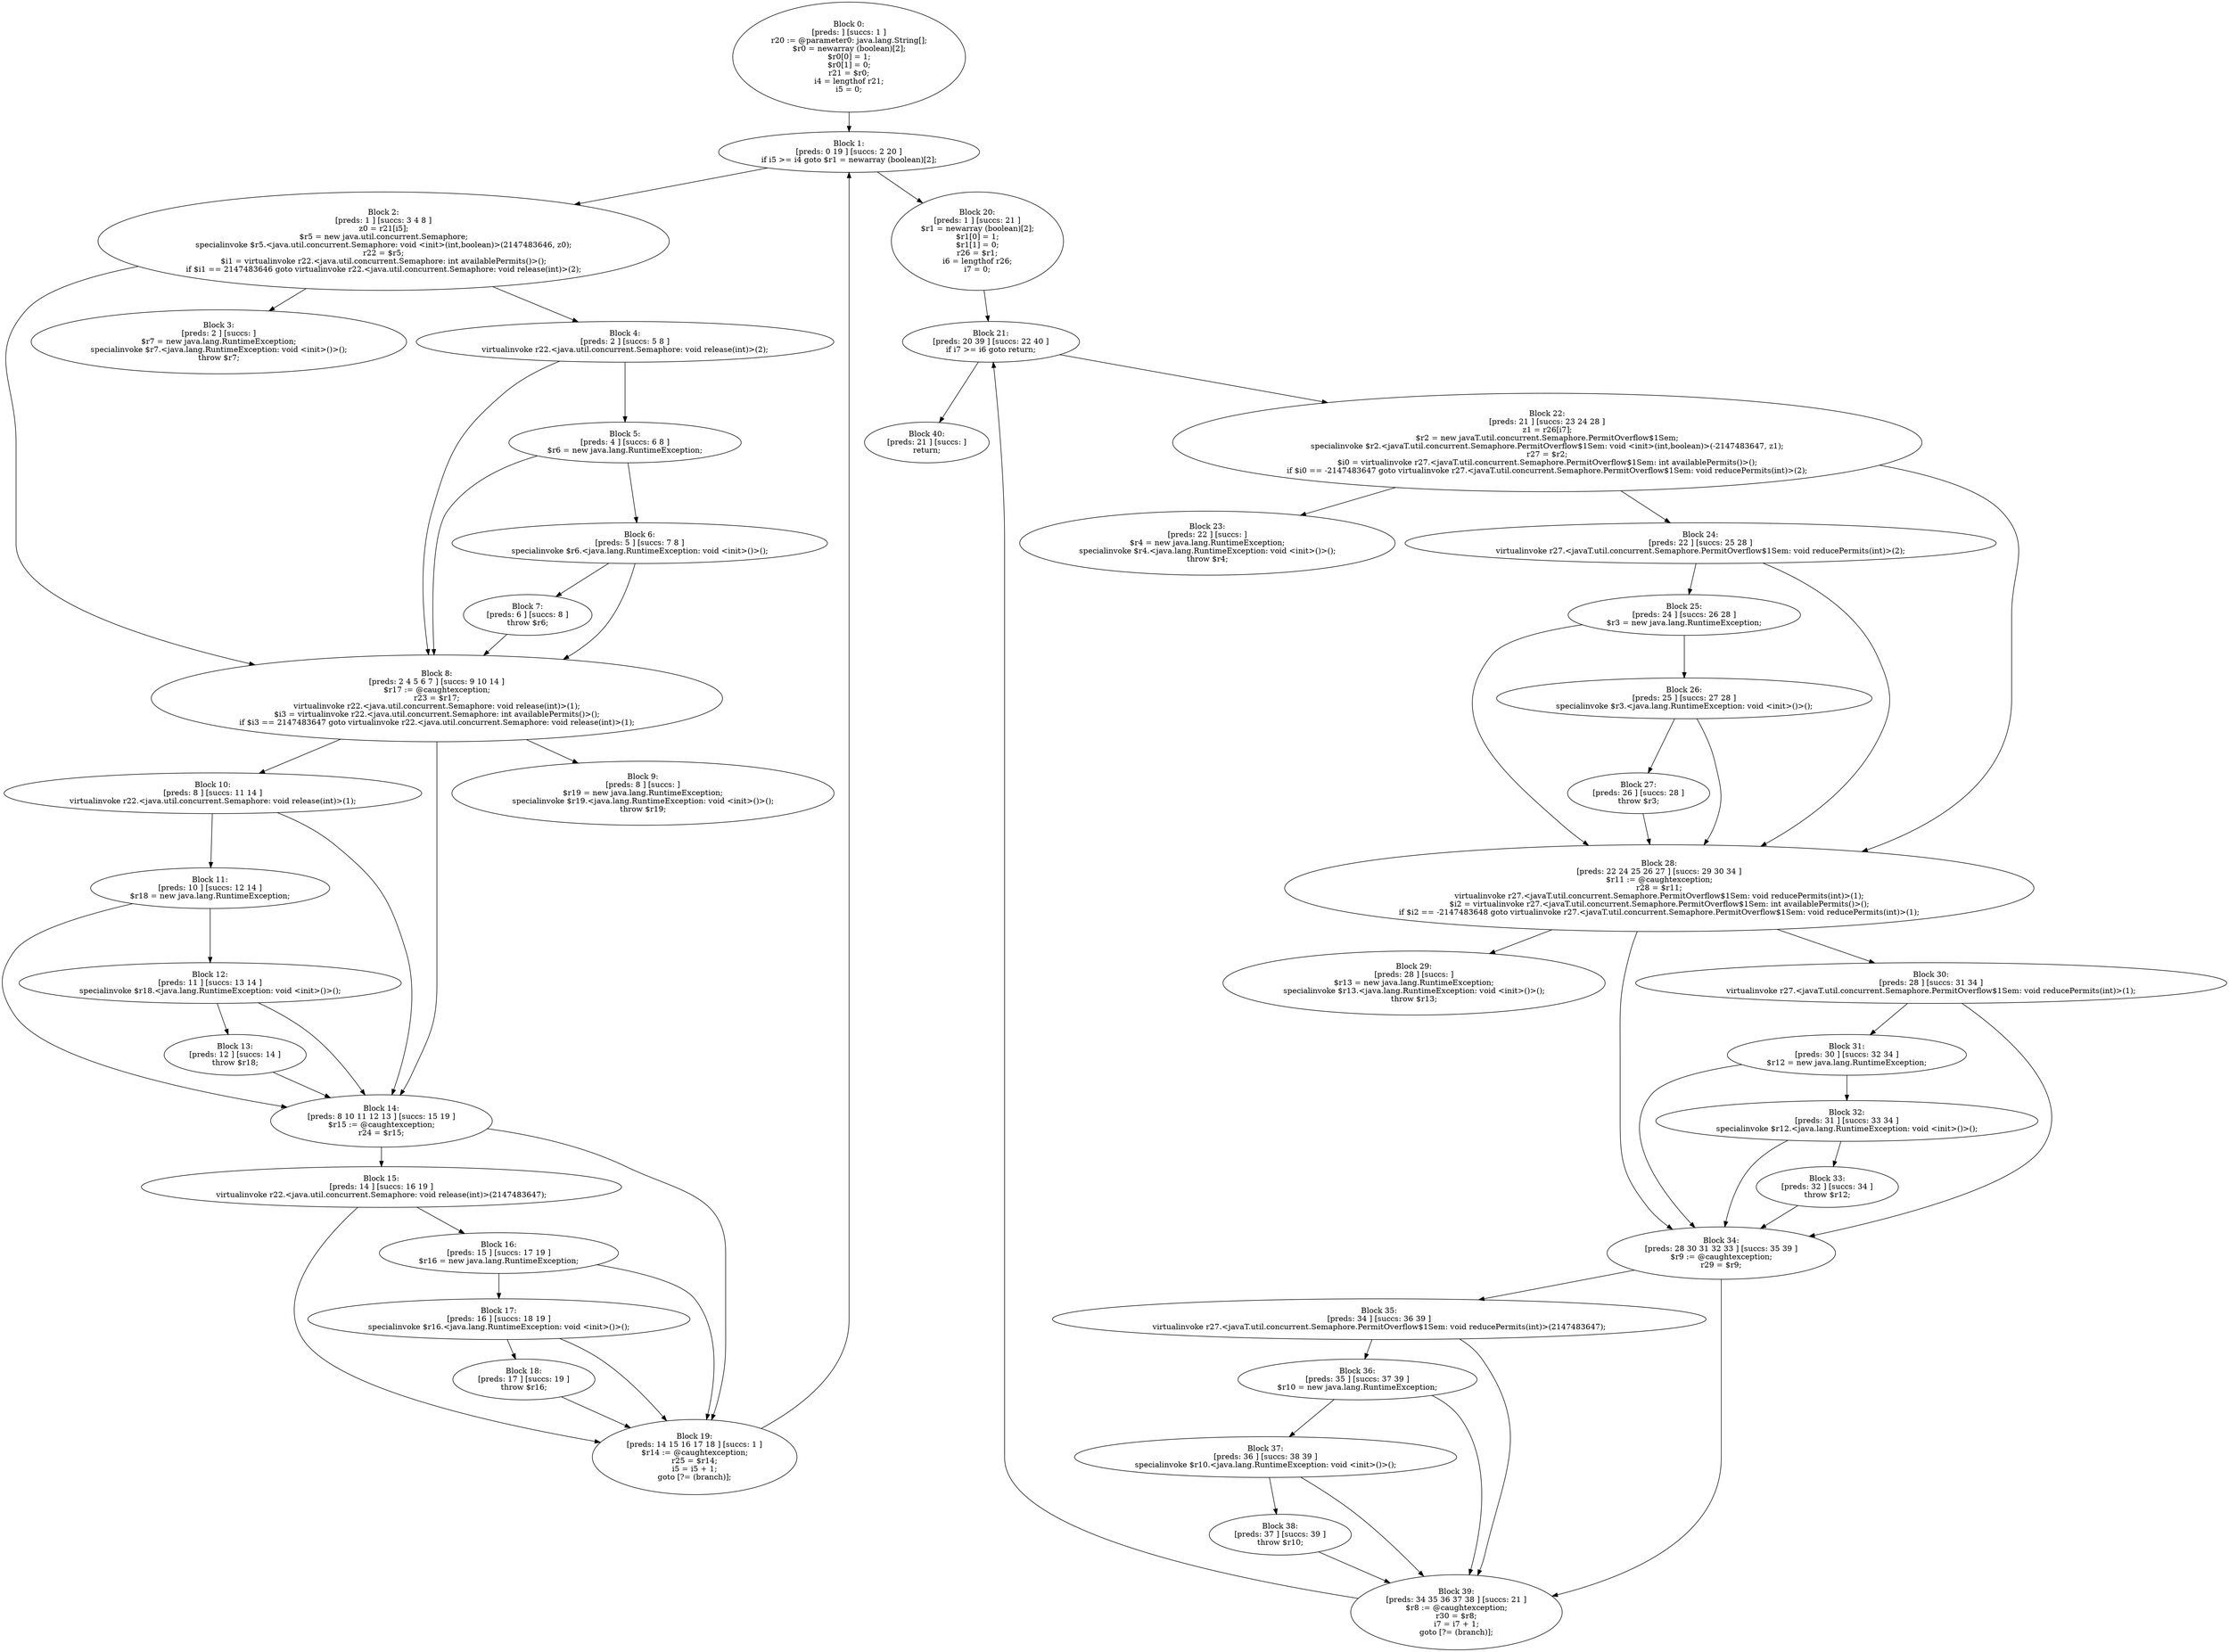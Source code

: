 digraph "unitGraph" {
    "Block 0:
[preds: ] [succs: 1 ]
r20 := @parameter0: java.lang.String[];
$r0 = newarray (boolean)[2];
$r0[0] = 1;
$r0[1] = 0;
r21 = $r0;
i4 = lengthof r21;
i5 = 0;
"
    "Block 1:
[preds: 0 19 ] [succs: 2 20 ]
if i5 >= i4 goto $r1 = newarray (boolean)[2];
"
    "Block 2:
[preds: 1 ] [succs: 3 4 8 ]
z0 = r21[i5];
$r5 = new java.util.concurrent.Semaphore;
specialinvoke $r5.<java.util.concurrent.Semaphore: void <init>(int,boolean)>(2147483646, z0);
r22 = $r5;
$i1 = virtualinvoke r22.<java.util.concurrent.Semaphore: int availablePermits()>();
if $i1 == 2147483646 goto virtualinvoke r22.<java.util.concurrent.Semaphore: void release(int)>(2);
"
    "Block 3:
[preds: 2 ] [succs: ]
$r7 = new java.lang.RuntimeException;
specialinvoke $r7.<java.lang.RuntimeException: void <init>()>();
throw $r7;
"
    "Block 4:
[preds: 2 ] [succs: 5 8 ]
virtualinvoke r22.<java.util.concurrent.Semaphore: void release(int)>(2);
"
    "Block 5:
[preds: 4 ] [succs: 6 8 ]
$r6 = new java.lang.RuntimeException;
"
    "Block 6:
[preds: 5 ] [succs: 7 8 ]
specialinvoke $r6.<java.lang.RuntimeException: void <init>()>();
"
    "Block 7:
[preds: 6 ] [succs: 8 ]
throw $r6;
"
    "Block 8:
[preds: 2 4 5 6 7 ] [succs: 9 10 14 ]
$r17 := @caughtexception;
r23 = $r17;
virtualinvoke r22.<java.util.concurrent.Semaphore: void release(int)>(1);
$i3 = virtualinvoke r22.<java.util.concurrent.Semaphore: int availablePermits()>();
if $i3 == 2147483647 goto virtualinvoke r22.<java.util.concurrent.Semaphore: void release(int)>(1);
"
    "Block 9:
[preds: 8 ] [succs: ]
$r19 = new java.lang.RuntimeException;
specialinvoke $r19.<java.lang.RuntimeException: void <init>()>();
throw $r19;
"
    "Block 10:
[preds: 8 ] [succs: 11 14 ]
virtualinvoke r22.<java.util.concurrent.Semaphore: void release(int)>(1);
"
    "Block 11:
[preds: 10 ] [succs: 12 14 ]
$r18 = new java.lang.RuntimeException;
"
    "Block 12:
[preds: 11 ] [succs: 13 14 ]
specialinvoke $r18.<java.lang.RuntimeException: void <init>()>();
"
    "Block 13:
[preds: 12 ] [succs: 14 ]
throw $r18;
"
    "Block 14:
[preds: 8 10 11 12 13 ] [succs: 15 19 ]
$r15 := @caughtexception;
r24 = $r15;
"
    "Block 15:
[preds: 14 ] [succs: 16 19 ]
virtualinvoke r22.<java.util.concurrent.Semaphore: void release(int)>(2147483647);
"
    "Block 16:
[preds: 15 ] [succs: 17 19 ]
$r16 = new java.lang.RuntimeException;
"
    "Block 17:
[preds: 16 ] [succs: 18 19 ]
specialinvoke $r16.<java.lang.RuntimeException: void <init>()>();
"
    "Block 18:
[preds: 17 ] [succs: 19 ]
throw $r16;
"
    "Block 19:
[preds: 14 15 16 17 18 ] [succs: 1 ]
$r14 := @caughtexception;
r25 = $r14;
i5 = i5 + 1;
goto [?= (branch)];
"
    "Block 20:
[preds: 1 ] [succs: 21 ]
$r1 = newarray (boolean)[2];
$r1[0] = 1;
$r1[1] = 0;
r26 = $r1;
i6 = lengthof r26;
i7 = 0;
"
    "Block 21:
[preds: 20 39 ] [succs: 22 40 ]
if i7 >= i6 goto return;
"
    "Block 22:
[preds: 21 ] [succs: 23 24 28 ]
z1 = r26[i7];
$r2 = new javaT.util.concurrent.Semaphore.PermitOverflow$1Sem;
specialinvoke $r2.<javaT.util.concurrent.Semaphore.PermitOverflow$1Sem: void <init>(int,boolean)>(-2147483647, z1);
r27 = $r2;
$i0 = virtualinvoke r27.<javaT.util.concurrent.Semaphore.PermitOverflow$1Sem: int availablePermits()>();
if $i0 == -2147483647 goto virtualinvoke r27.<javaT.util.concurrent.Semaphore.PermitOverflow$1Sem: void reducePermits(int)>(2);
"
    "Block 23:
[preds: 22 ] [succs: ]
$r4 = new java.lang.RuntimeException;
specialinvoke $r4.<java.lang.RuntimeException: void <init>()>();
throw $r4;
"
    "Block 24:
[preds: 22 ] [succs: 25 28 ]
virtualinvoke r27.<javaT.util.concurrent.Semaphore.PermitOverflow$1Sem: void reducePermits(int)>(2);
"
    "Block 25:
[preds: 24 ] [succs: 26 28 ]
$r3 = new java.lang.RuntimeException;
"
    "Block 26:
[preds: 25 ] [succs: 27 28 ]
specialinvoke $r3.<java.lang.RuntimeException: void <init>()>();
"
    "Block 27:
[preds: 26 ] [succs: 28 ]
throw $r3;
"
    "Block 28:
[preds: 22 24 25 26 27 ] [succs: 29 30 34 ]
$r11 := @caughtexception;
r28 = $r11;
virtualinvoke r27.<javaT.util.concurrent.Semaphore.PermitOverflow$1Sem: void reducePermits(int)>(1);
$i2 = virtualinvoke r27.<javaT.util.concurrent.Semaphore.PermitOverflow$1Sem: int availablePermits()>();
if $i2 == -2147483648 goto virtualinvoke r27.<javaT.util.concurrent.Semaphore.PermitOverflow$1Sem: void reducePermits(int)>(1);
"
    "Block 29:
[preds: 28 ] [succs: ]
$r13 = new java.lang.RuntimeException;
specialinvoke $r13.<java.lang.RuntimeException: void <init>()>();
throw $r13;
"
    "Block 30:
[preds: 28 ] [succs: 31 34 ]
virtualinvoke r27.<javaT.util.concurrent.Semaphore.PermitOverflow$1Sem: void reducePermits(int)>(1);
"
    "Block 31:
[preds: 30 ] [succs: 32 34 ]
$r12 = new java.lang.RuntimeException;
"
    "Block 32:
[preds: 31 ] [succs: 33 34 ]
specialinvoke $r12.<java.lang.RuntimeException: void <init>()>();
"
    "Block 33:
[preds: 32 ] [succs: 34 ]
throw $r12;
"
    "Block 34:
[preds: 28 30 31 32 33 ] [succs: 35 39 ]
$r9 := @caughtexception;
r29 = $r9;
"
    "Block 35:
[preds: 34 ] [succs: 36 39 ]
virtualinvoke r27.<javaT.util.concurrent.Semaphore.PermitOverflow$1Sem: void reducePermits(int)>(2147483647);
"
    "Block 36:
[preds: 35 ] [succs: 37 39 ]
$r10 = new java.lang.RuntimeException;
"
    "Block 37:
[preds: 36 ] [succs: 38 39 ]
specialinvoke $r10.<java.lang.RuntimeException: void <init>()>();
"
    "Block 38:
[preds: 37 ] [succs: 39 ]
throw $r10;
"
    "Block 39:
[preds: 34 35 36 37 38 ] [succs: 21 ]
$r8 := @caughtexception;
r30 = $r8;
i7 = i7 + 1;
goto [?= (branch)];
"
    "Block 40:
[preds: 21 ] [succs: ]
return;
"
    "Block 0:
[preds: ] [succs: 1 ]
r20 := @parameter0: java.lang.String[];
$r0 = newarray (boolean)[2];
$r0[0] = 1;
$r0[1] = 0;
r21 = $r0;
i4 = lengthof r21;
i5 = 0;
"->"Block 1:
[preds: 0 19 ] [succs: 2 20 ]
if i5 >= i4 goto $r1 = newarray (boolean)[2];
";
    "Block 1:
[preds: 0 19 ] [succs: 2 20 ]
if i5 >= i4 goto $r1 = newarray (boolean)[2];
"->"Block 2:
[preds: 1 ] [succs: 3 4 8 ]
z0 = r21[i5];
$r5 = new java.util.concurrent.Semaphore;
specialinvoke $r5.<java.util.concurrent.Semaphore: void <init>(int,boolean)>(2147483646, z0);
r22 = $r5;
$i1 = virtualinvoke r22.<java.util.concurrent.Semaphore: int availablePermits()>();
if $i1 == 2147483646 goto virtualinvoke r22.<java.util.concurrent.Semaphore: void release(int)>(2);
";
    "Block 1:
[preds: 0 19 ] [succs: 2 20 ]
if i5 >= i4 goto $r1 = newarray (boolean)[2];
"->"Block 20:
[preds: 1 ] [succs: 21 ]
$r1 = newarray (boolean)[2];
$r1[0] = 1;
$r1[1] = 0;
r26 = $r1;
i6 = lengthof r26;
i7 = 0;
";
    "Block 2:
[preds: 1 ] [succs: 3 4 8 ]
z0 = r21[i5];
$r5 = new java.util.concurrent.Semaphore;
specialinvoke $r5.<java.util.concurrent.Semaphore: void <init>(int,boolean)>(2147483646, z0);
r22 = $r5;
$i1 = virtualinvoke r22.<java.util.concurrent.Semaphore: int availablePermits()>();
if $i1 == 2147483646 goto virtualinvoke r22.<java.util.concurrent.Semaphore: void release(int)>(2);
"->"Block 3:
[preds: 2 ] [succs: ]
$r7 = new java.lang.RuntimeException;
specialinvoke $r7.<java.lang.RuntimeException: void <init>()>();
throw $r7;
";
    "Block 2:
[preds: 1 ] [succs: 3 4 8 ]
z0 = r21[i5];
$r5 = new java.util.concurrent.Semaphore;
specialinvoke $r5.<java.util.concurrent.Semaphore: void <init>(int,boolean)>(2147483646, z0);
r22 = $r5;
$i1 = virtualinvoke r22.<java.util.concurrent.Semaphore: int availablePermits()>();
if $i1 == 2147483646 goto virtualinvoke r22.<java.util.concurrent.Semaphore: void release(int)>(2);
"->"Block 4:
[preds: 2 ] [succs: 5 8 ]
virtualinvoke r22.<java.util.concurrent.Semaphore: void release(int)>(2);
";
    "Block 2:
[preds: 1 ] [succs: 3 4 8 ]
z0 = r21[i5];
$r5 = new java.util.concurrent.Semaphore;
specialinvoke $r5.<java.util.concurrent.Semaphore: void <init>(int,boolean)>(2147483646, z0);
r22 = $r5;
$i1 = virtualinvoke r22.<java.util.concurrent.Semaphore: int availablePermits()>();
if $i1 == 2147483646 goto virtualinvoke r22.<java.util.concurrent.Semaphore: void release(int)>(2);
"->"Block 8:
[preds: 2 4 5 6 7 ] [succs: 9 10 14 ]
$r17 := @caughtexception;
r23 = $r17;
virtualinvoke r22.<java.util.concurrent.Semaphore: void release(int)>(1);
$i3 = virtualinvoke r22.<java.util.concurrent.Semaphore: int availablePermits()>();
if $i3 == 2147483647 goto virtualinvoke r22.<java.util.concurrent.Semaphore: void release(int)>(1);
";
    "Block 4:
[preds: 2 ] [succs: 5 8 ]
virtualinvoke r22.<java.util.concurrent.Semaphore: void release(int)>(2);
"->"Block 5:
[preds: 4 ] [succs: 6 8 ]
$r6 = new java.lang.RuntimeException;
";
    "Block 4:
[preds: 2 ] [succs: 5 8 ]
virtualinvoke r22.<java.util.concurrent.Semaphore: void release(int)>(2);
"->"Block 8:
[preds: 2 4 5 6 7 ] [succs: 9 10 14 ]
$r17 := @caughtexception;
r23 = $r17;
virtualinvoke r22.<java.util.concurrent.Semaphore: void release(int)>(1);
$i3 = virtualinvoke r22.<java.util.concurrent.Semaphore: int availablePermits()>();
if $i3 == 2147483647 goto virtualinvoke r22.<java.util.concurrent.Semaphore: void release(int)>(1);
";
    "Block 5:
[preds: 4 ] [succs: 6 8 ]
$r6 = new java.lang.RuntimeException;
"->"Block 6:
[preds: 5 ] [succs: 7 8 ]
specialinvoke $r6.<java.lang.RuntimeException: void <init>()>();
";
    "Block 5:
[preds: 4 ] [succs: 6 8 ]
$r6 = new java.lang.RuntimeException;
"->"Block 8:
[preds: 2 4 5 6 7 ] [succs: 9 10 14 ]
$r17 := @caughtexception;
r23 = $r17;
virtualinvoke r22.<java.util.concurrent.Semaphore: void release(int)>(1);
$i3 = virtualinvoke r22.<java.util.concurrent.Semaphore: int availablePermits()>();
if $i3 == 2147483647 goto virtualinvoke r22.<java.util.concurrent.Semaphore: void release(int)>(1);
";
    "Block 6:
[preds: 5 ] [succs: 7 8 ]
specialinvoke $r6.<java.lang.RuntimeException: void <init>()>();
"->"Block 7:
[preds: 6 ] [succs: 8 ]
throw $r6;
";
    "Block 6:
[preds: 5 ] [succs: 7 8 ]
specialinvoke $r6.<java.lang.RuntimeException: void <init>()>();
"->"Block 8:
[preds: 2 4 5 6 7 ] [succs: 9 10 14 ]
$r17 := @caughtexception;
r23 = $r17;
virtualinvoke r22.<java.util.concurrent.Semaphore: void release(int)>(1);
$i3 = virtualinvoke r22.<java.util.concurrent.Semaphore: int availablePermits()>();
if $i3 == 2147483647 goto virtualinvoke r22.<java.util.concurrent.Semaphore: void release(int)>(1);
";
    "Block 7:
[preds: 6 ] [succs: 8 ]
throw $r6;
"->"Block 8:
[preds: 2 4 5 6 7 ] [succs: 9 10 14 ]
$r17 := @caughtexception;
r23 = $r17;
virtualinvoke r22.<java.util.concurrent.Semaphore: void release(int)>(1);
$i3 = virtualinvoke r22.<java.util.concurrent.Semaphore: int availablePermits()>();
if $i3 == 2147483647 goto virtualinvoke r22.<java.util.concurrent.Semaphore: void release(int)>(1);
";
    "Block 8:
[preds: 2 4 5 6 7 ] [succs: 9 10 14 ]
$r17 := @caughtexception;
r23 = $r17;
virtualinvoke r22.<java.util.concurrent.Semaphore: void release(int)>(1);
$i3 = virtualinvoke r22.<java.util.concurrent.Semaphore: int availablePermits()>();
if $i3 == 2147483647 goto virtualinvoke r22.<java.util.concurrent.Semaphore: void release(int)>(1);
"->"Block 9:
[preds: 8 ] [succs: ]
$r19 = new java.lang.RuntimeException;
specialinvoke $r19.<java.lang.RuntimeException: void <init>()>();
throw $r19;
";
    "Block 8:
[preds: 2 4 5 6 7 ] [succs: 9 10 14 ]
$r17 := @caughtexception;
r23 = $r17;
virtualinvoke r22.<java.util.concurrent.Semaphore: void release(int)>(1);
$i3 = virtualinvoke r22.<java.util.concurrent.Semaphore: int availablePermits()>();
if $i3 == 2147483647 goto virtualinvoke r22.<java.util.concurrent.Semaphore: void release(int)>(1);
"->"Block 10:
[preds: 8 ] [succs: 11 14 ]
virtualinvoke r22.<java.util.concurrent.Semaphore: void release(int)>(1);
";
    "Block 8:
[preds: 2 4 5 6 7 ] [succs: 9 10 14 ]
$r17 := @caughtexception;
r23 = $r17;
virtualinvoke r22.<java.util.concurrent.Semaphore: void release(int)>(1);
$i3 = virtualinvoke r22.<java.util.concurrent.Semaphore: int availablePermits()>();
if $i3 == 2147483647 goto virtualinvoke r22.<java.util.concurrent.Semaphore: void release(int)>(1);
"->"Block 14:
[preds: 8 10 11 12 13 ] [succs: 15 19 ]
$r15 := @caughtexception;
r24 = $r15;
";
    "Block 10:
[preds: 8 ] [succs: 11 14 ]
virtualinvoke r22.<java.util.concurrent.Semaphore: void release(int)>(1);
"->"Block 11:
[preds: 10 ] [succs: 12 14 ]
$r18 = new java.lang.RuntimeException;
";
    "Block 10:
[preds: 8 ] [succs: 11 14 ]
virtualinvoke r22.<java.util.concurrent.Semaphore: void release(int)>(1);
"->"Block 14:
[preds: 8 10 11 12 13 ] [succs: 15 19 ]
$r15 := @caughtexception;
r24 = $r15;
";
    "Block 11:
[preds: 10 ] [succs: 12 14 ]
$r18 = new java.lang.RuntimeException;
"->"Block 12:
[preds: 11 ] [succs: 13 14 ]
specialinvoke $r18.<java.lang.RuntimeException: void <init>()>();
";
    "Block 11:
[preds: 10 ] [succs: 12 14 ]
$r18 = new java.lang.RuntimeException;
"->"Block 14:
[preds: 8 10 11 12 13 ] [succs: 15 19 ]
$r15 := @caughtexception;
r24 = $r15;
";
    "Block 12:
[preds: 11 ] [succs: 13 14 ]
specialinvoke $r18.<java.lang.RuntimeException: void <init>()>();
"->"Block 13:
[preds: 12 ] [succs: 14 ]
throw $r18;
";
    "Block 12:
[preds: 11 ] [succs: 13 14 ]
specialinvoke $r18.<java.lang.RuntimeException: void <init>()>();
"->"Block 14:
[preds: 8 10 11 12 13 ] [succs: 15 19 ]
$r15 := @caughtexception;
r24 = $r15;
";
    "Block 13:
[preds: 12 ] [succs: 14 ]
throw $r18;
"->"Block 14:
[preds: 8 10 11 12 13 ] [succs: 15 19 ]
$r15 := @caughtexception;
r24 = $r15;
";
    "Block 14:
[preds: 8 10 11 12 13 ] [succs: 15 19 ]
$r15 := @caughtexception;
r24 = $r15;
"->"Block 15:
[preds: 14 ] [succs: 16 19 ]
virtualinvoke r22.<java.util.concurrent.Semaphore: void release(int)>(2147483647);
";
    "Block 14:
[preds: 8 10 11 12 13 ] [succs: 15 19 ]
$r15 := @caughtexception;
r24 = $r15;
"->"Block 19:
[preds: 14 15 16 17 18 ] [succs: 1 ]
$r14 := @caughtexception;
r25 = $r14;
i5 = i5 + 1;
goto [?= (branch)];
";
    "Block 15:
[preds: 14 ] [succs: 16 19 ]
virtualinvoke r22.<java.util.concurrent.Semaphore: void release(int)>(2147483647);
"->"Block 16:
[preds: 15 ] [succs: 17 19 ]
$r16 = new java.lang.RuntimeException;
";
    "Block 15:
[preds: 14 ] [succs: 16 19 ]
virtualinvoke r22.<java.util.concurrent.Semaphore: void release(int)>(2147483647);
"->"Block 19:
[preds: 14 15 16 17 18 ] [succs: 1 ]
$r14 := @caughtexception;
r25 = $r14;
i5 = i5 + 1;
goto [?= (branch)];
";
    "Block 16:
[preds: 15 ] [succs: 17 19 ]
$r16 = new java.lang.RuntimeException;
"->"Block 17:
[preds: 16 ] [succs: 18 19 ]
specialinvoke $r16.<java.lang.RuntimeException: void <init>()>();
";
    "Block 16:
[preds: 15 ] [succs: 17 19 ]
$r16 = new java.lang.RuntimeException;
"->"Block 19:
[preds: 14 15 16 17 18 ] [succs: 1 ]
$r14 := @caughtexception;
r25 = $r14;
i5 = i5 + 1;
goto [?= (branch)];
";
    "Block 17:
[preds: 16 ] [succs: 18 19 ]
specialinvoke $r16.<java.lang.RuntimeException: void <init>()>();
"->"Block 18:
[preds: 17 ] [succs: 19 ]
throw $r16;
";
    "Block 17:
[preds: 16 ] [succs: 18 19 ]
specialinvoke $r16.<java.lang.RuntimeException: void <init>()>();
"->"Block 19:
[preds: 14 15 16 17 18 ] [succs: 1 ]
$r14 := @caughtexception;
r25 = $r14;
i5 = i5 + 1;
goto [?= (branch)];
";
    "Block 18:
[preds: 17 ] [succs: 19 ]
throw $r16;
"->"Block 19:
[preds: 14 15 16 17 18 ] [succs: 1 ]
$r14 := @caughtexception;
r25 = $r14;
i5 = i5 + 1;
goto [?= (branch)];
";
    "Block 19:
[preds: 14 15 16 17 18 ] [succs: 1 ]
$r14 := @caughtexception;
r25 = $r14;
i5 = i5 + 1;
goto [?= (branch)];
"->"Block 1:
[preds: 0 19 ] [succs: 2 20 ]
if i5 >= i4 goto $r1 = newarray (boolean)[2];
";
    "Block 20:
[preds: 1 ] [succs: 21 ]
$r1 = newarray (boolean)[2];
$r1[0] = 1;
$r1[1] = 0;
r26 = $r1;
i6 = lengthof r26;
i7 = 0;
"->"Block 21:
[preds: 20 39 ] [succs: 22 40 ]
if i7 >= i6 goto return;
";
    "Block 21:
[preds: 20 39 ] [succs: 22 40 ]
if i7 >= i6 goto return;
"->"Block 22:
[preds: 21 ] [succs: 23 24 28 ]
z1 = r26[i7];
$r2 = new javaT.util.concurrent.Semaphore.PermitOverflow$1Sem;
specialinvoke $r2.<javaT.util.concurrent.Semaphore.PermitOverflow$1Sem: void <init>(int,boolean)>(-2147483647, z1);
r27 = $r2;
$i0 = virtualinvoke r27.<javaT.util.concurrent.Semaphore.PermitOverflow$1Sem: int availablePermits()>();
if $i0 == -2147483647 goto virtualinvoke r27.<javaT.util.concurrent.Semaphore.PermitOverflow$1Sem: void reducePermits(int)>(2);
";
    "Block 21:
[preds: 20 39 ] [succs: 22 40 ]
if i7 >= i6 goto return;
"->"Block 40:
[preds: 21 ] [succs: ]
return;
";
    "Block 22:
[preds: 21 ] [succs: 23 24 28 ]
z1 = r26[i7];
$r2 = new javaT.util.concurrent.Semaphore.PermitOverflow$1Sem;
specialinvoke $r2.<javaT.util.concurrent.Semaphore.PermitOverflow$1Sem: void <init>(int,boolean)>(-2147483647, z1);
r27 = $r2;
$i0 = virtualinvoke r27.<javaT.util.concurrent.Semaphore.PermitOverflow$1Sem: int availablePermits()>();
if $i0 == -2147483647 goto virtualinvoke r27.<javaT.util.concurrent.Semaphore.PermitOverflow$1Sem: void reducePermits(int)>(2);
"->"Block 23:
[preds: 22 ] [succs: ]
$r4 = new java.lang.RuntimeException;
specialinvoke $r4.<java.lang.RuntimeException: void <init>()>();
throw $r4;
";
    "Block 22:
[preds: 21 ] [succs: 23 24 28 ]
z1 = r26[i7];
$r2 = new javaT.util.concurrent.Semaphore.PermitOverflow$1Sem;
specialinvoke $r2.<javaT.util.concurrent.Semaphore.PermitOverflow$1Sem: void <init>(int,boolean)>(-2147483647, z1);
r27 = $r2;
$i0 = virtualinvoke r27.<javaT.util.concurrent.Semaphore.PermitOverflow$1Sem: int availablePermits()>();
if $i0 == -2147483647 goto virtualinvoke r27.<javaT.util.concurrent.Semaphore.PermitOverflow$1Sem: void reducePermits(int)>(2);
"->"Block 24:
[preds: 22 ] [succs: 25 28 ]
virtualinvoke r27.<javaT.util.concurrent.Semaphore.PermitOverflow$1Sem: void reducePermits(int)>(2);
";
    "Block 22:
[preds: 21 ] [succs: 23 24 28 ]
z1 = r26[i7];
$r2 = new javaT.util.concurrent.Semaphore.PermitOverflow$1Sem;
specialinvoke $r2.<javaT.util.concurrent.Semaphore.PermitOverflow$1Sem: void <init>(int,boolean)>(-2147483647, z1);
r27 = $r2;
$i0 = virtualinvoke r27.<javaT.util.concurrent.Semaphore.PermitOverflow$1Sem: int availablePermits()>();
if $i0 == -2147483647 goto virtualinvoke r27.<javaT.util.concurrent.Semaphore.PermitOverflow$1Sem: void reducePermits(int)>(2);
"->"Block 28:
[preds: 22 24 25 26 27 ] [succs: 29 30 34 ]
$r11 := @caughtexception;
r28 = $r11;
virtualinvoke r27.<javaT.util.concurrent.Semaphore.PermitOverflow$1Sem: void reducePermits(int)>(1);
$i2 = virtualinvoke r27.<javaT.util.concurrent.Semaphore.PermitOverflow$1Sem: int availablePermits()>();
if $i2 == -2147483648 goto virtualinvoke r27.<javaT.util.concurrent.Semaphore.PermitOverflow$1Sem: void reducePermits(int)>(1);
";
    "Block 24:
[preds: 22 ] [succs: 25 28 ]
virtualinvoke r27.<javaT.util.concurrent.Semaphore.PermitOverflow$1Sem: void reducePermits(int)>(2);
"->"Block 25:
[preds: 24 ] [succs: 26 28 ]
$r3 = new java.lang.RuntimeException;
";
    "Block 24:
[preds: 22 ] [succs: 25 28 ]
virtualinvoke r27.<javaT.util.concurrent.Semaphore.PermitOverflow$1Sem: void reducePermits(int)>(2);
"->"Block 28:
[preds: 22 24 25 26 27 ] [succs: 29 30 34 ]
$r11 := @caughtexception;
r28 = $r11;
virtualinvoke r27.<javaT.util.concurrent.Semaphore.PermitOverflow$1Sem: void reducePermits(int)>(1);
$i2 = virtualinvoke r27.<javaT.util.concurrent.Semaphore.PermitOverflow$1Sem: int availablePermits()>();
if $i2 == -2147483648 goto virtualinvoke r27.<javaT.util.concurrent.Semaphore.PermitOverflow$1Sem: void reducePermits(int)>(1);
";
    "Block 25:
[preds: 24 ] [succs: 26 28 ]
$r3 = new java.lang.RuntimeException;
"->"Block 26:
[preds: 25 ] [succs: 27 28 ]
specialinvoke $r3.<java.lang.RuntimeException: void <init>()>();
";
    "Block 25:
[preds: 24 ] [succs: 26 28 ]
$r3 = new java.lang.RuntimeException;
"->"Block 28:
[preds: 22 24 25 26 27 ] [succs: 29 30 34 ]
$r11 := @caughtexception;
r28 = $r11;
virtualinvoke r27.<javaT.util.concurrent.Semaphore.PermitOverflow$1Sem: void reducePermits(int)>(1);
$i2 = virtualinvoke r27.<javaT.util.concurrent.Semaphore.PermitOverflow$1Sem: int availablePermits()>();
if $i2 == -2147483648 goto virtualinvoke r27.<javaT.util.concurrent.Semaphore.PermitOverflow$1Sem: void reducePermits(int)>(1);
";
    "Block 26:
[preds: 25 ] [succs: 27 28 ]
specialinvoke $r3.<java.lang.RuntimeException: void <init>()>();
"->"Block 27:
[preds: 26 ] [succs: 28 ]
throw $r3;
";
    "Block 26:
[preds: 25 ] [succs: 27 28 ]
specialinvoke $r3.<java.lang.RuntimeException: void <init>()>();
"->"Block 28:
[preds: 22 24 25 26 27 ] [succs: 29 30 34 ]
$r11 := @caughtexception;
r28 = $r11;
virtualinvoke r27.<javaT.util.concurrent.Semaphore.PermitOverflow$1Sem: void reducePermits(int)>(1);
$i2 = virtualinvoke r27.<javaT.util.concurrent.Semaphore.PermitOverflow$1Sem: int availablePermits()>();
if $i2 == -2147483648 goto virtualinvoke r27.<javaT.util.concurrent.Semaphore.PermitOverflow$1Sem: void reducePermits(int)>(1);
";
    "Block 27:
[preds: 26 ] [succs: 28 ]
throw $r3;
"->"Block 28:
[preds: 22 24 25 26 27 ] [succs: 29 30 34 ]
$r11 := @caughtexception;
r28 = $r11;
virtualinvoke r27.<javaT.util.concurrent.Semaphore.PermitOverflow$1Sem: void reducePermits(int)>(1);
$i2 = virtualinvoke r27.<javaT.util.concurrent.Semaphore.PermitOverflow$1Sem: int availablePermits()>();
if $i2 == -2147483648 goto virtualinvoke r27.<javaT.util.concurrent.Semaphore.PermitOverflow$1Sem: void reducePermits(int)>(1);
";
    "Block 28:
[preds: 22 24 25 26 27 ] [succs: 29 30 34 ]
$r11 := @caughtexception;
r28 = $r11;
virtualinvoke r27.<javaT.util.concurrent.Semaphore.PermitOverflow$1Sem: void reducePermits(int)>(1);
$i2 = virtualinvoke r27.<javaT.util.concurrent.Semaphore.PermitOverflow$1Sem: int availablePermits()>();
if $i2 == -2147483648 goto virtualinvoke r27.<javaT.util.concurrent.Semaphore.PermitOverflow$1Sem: void reducePermits(int)>(1);
"->"Block 29:
[preds: 28 ] [succs: ]
$r13 = new java.lang.RuntimeException;
specialinvoke $r13.<java.lang.RuntimeException: void <init>()>();
throw $r13;
";
    "Block 28:
[preds: 22 24 25 26 27 ] [succs: 29 30 34 ]
$r11 := @caughtexception;
r28 = $r11;
virtualinvoke r27.<javaT.util.concurrent.Semaphore.PermitOverflow$1Sem: void reducePermits(int)>(1);
$i2 = virtualinvoke r27.<javaT.util.concurrent.Semaphore.PermitOverflow$1Sem: int availablePermits()>();
if $i2 == -2147483648 goto virtualinvoke r27.<javaT.util.concurrent.Semaphore.PermitOverflow$1Sem: void reducePermits(int)>(1);
"->"Block 30:
[preds: 28 ] [succs: 31 34 ]
virtualinvoke r27.<javaT.util.concurrent.Semaphore.PermitOverflow$1Sem: void reducePermits(int)>(1);
";
    "Block 28:
[preds: 22 24 25 26 27 ] [succs: 29 30 34 ]
$r11 := @caughtexception;
r28 = $r11;
virtualinvoke r27.<javaT.util.concurrent.Semaphore.PermitOverflow$1Sem: void reducePermits(int)>(1);
$i2 = virtualinvoke r27.<javaT.util.concurrent.Semaphore.PermitOverflow$1Sem: int availablePermits()>();
if $i2 == -2147483648 goto virtualinvoke r27.<javaT.util.concurrent.Semaphore.PermitOverflow$1Sem: void reducePermits(int)>(1);
"->"Block 34:
[preds: 28 30 31 32 33 ] [succs: 35 39 ]
$r9 := @caughtexception;
r29 = $r9;
";
    "Block 30:
[preds: 28 ] [succs: 31 34 ]
virtualinvoke r27.<javaT.util.concurrent.Semaphore.PermitOverflow$1Sem: void reducePermits(int)>(1);
"->"Block 31:
[preds: 30 ] [succs: 32 34 ]
$r12 = new java.lang.RuntimeException;
";
    "Block 30:
[preds: 28 ] [succs: 31 34 ]
virtualinvoke r27.<javaT.util.concurrent.Semaphore.PermitOverflow$1Sem: void reducePermits(int)>(1);
"->"Block 34:
[preds: 28 30 31 32 33 ] [succs: 35 39 ]
$r9 := @caughtexception;
r29 = $r9;
";
    "Block 31:
[preds: 30 ] [succs: 32 34 ]
$r12 = new java.lang.RuntimeException;
"->"Block 32:
[preds: 31 ] [succs: 33 34 ]
specialinvoke $r12.<java.lang.RuntimeException: void <init>()>();
";
    "Block 31:
[preds: 30 ] [succs: 32 34 ]
$r12 = new java.lang.RuntimeException;
"->"Block 34:
[preds: 28 30 31 32 33 ] [succs: 35 39 ]
$r9 := @caughtexception;
r29 = $r9;
";
    "Block 32:
[preds: 31 ] [succs: 33 34 ]
specialinvoke $r12.<java.lang.RuntimeException: void <init>()>();
"->"Block 33:
[preds: 32 ] [succs: 34 ]
throw $r12;
";
    "Block 32:
[preds: 31 ] [succs: 33 34 ]
specialinvoke $r12.<java.lang.RuntimeException: void <init>()>();
"->"Block 34:
[preds: 28 30 31 32 33 ] [succs: 35 39 ]
$r9 := @caughtexception;
r29 = $r9;
";
    "Block 33:
[preds: 32 ] [succs: 34 ]
throw $r12;
"->"Block 34:
[preds: 28 30 31 32 33 ] [succs: 35 39 ]
$r9 := @caughtexception;
r29 = $r9;
";
    "Block 34:
[preds: 28 30 31 32 33 ] [succs: 35 39 ]
$r9 := @caughtexception;
r29 = $r9;
"->"Block 35:
[preds: 34 ] [succs: 36 39 ]
virtualinvoke r27.<javaT.util.concurrent.Semaphore.PermitOverflow$1Sem: void reducePermits(int)>(2147483647);
";
    "Block 34:
[preds: 28 30 31 32 33 ] [succs: 35 39 ]
$r9 := @caughtexception;
r29 = $r9;
"->"Block 39:
[preds: 34 35 36 37 38 ] [succs: 21 ]
$r8 := @caughtexception;
r30 = $r8;
i7 = i7 + 1;
goto [?= (branch)];
";
    "Block 35:
[preds: 34 ] [succs: 36 39 ]
virtualinvoke r27.<javaT.util.concurrent.Semaphore.PermitOverflow$1Sem: void reducePermits(int)>(2147483647);
"->"Block 36:
[preds: 35 ] [succs: 37 39 ]
$r10 = new java.lang.RuntimeException;
";
    "Block 35:
[preds: 34 ] [succs: 36 39 ]
virtualinvoke r27.<javaT.util.concurrent.Semaphore.PermitOverflow$1Sem: void reducePermits(int)>(2147483647);
"->"Block 39:
[preds: 34 35 36 37 38 ] [succs: 21 ]
$r8 := @caughtexception;
r30 = $r8;
i7 = i7 + 1;
goto [?= (branch)];
";
    "Block 36:
[preds: 35 ] [succs: 37 39 ]
$r10 = new java.lang.RuntimeException;
"->"Block 37:
[preds: 36 ] [succs: 38 39 ]
specialinvoke $r10.<java.lang.RuntimeException: void <init>()>();
";
    "Block 36:
[preds: 35 ] [succs: 37 39 ]
$r10 = new java.lang.RuntimeException;
"->"Block 39:
[preds: 34 35 36 37 38 ] [succs: 21 ]
$r8 := @caughtexception;
r30 = $r8;
i7 = i7 + 1;
goto [?= (branch)];
";
    "Block 37:
[preds: 36 ] [succs: 38 39 ]
specialinvoke $r10.<java.lang.RuntimeException: void <init>()>();
"->"Block 38:
[preds: 37 ] [succs: 39 ]
throw $r10;
";
    "Block 37:
[preds: 36 ] [succs: 38 39 ]
specialinvoke $r10.<java.lang.RuntimeException: void <init>()>();
"->"Block 39:
[preds: 34 35 36 37 38 ] [succs: 21 ]
$r8 := @caughtexception;
r30 = $r8;
i7 = i7 + 1;
goto [?= (branch)];
";
    "Block 38:
[preds: 37 ] [succs: 39 ]
throw $r10;
"->"Block 39:
[preds: 34 35 36 37 38 ] [succs: 21 ]
$r8 := @caughtexception;
r30 = $r8;
i7 = i7 + 1;
goto [?= (branch)];
";
    "Block 39:
[preds: 34 35 36 37 38 ] [succs: 21 ]
$r8 := @caughtexception;
r30 = $r8;
i7 = i7 + 1;
goto [?= (branch)];
"->"Block 21:
[preds: 20 39 ] [succs: 22 40 ]
if i7 >= i6 goto return;
";
}
